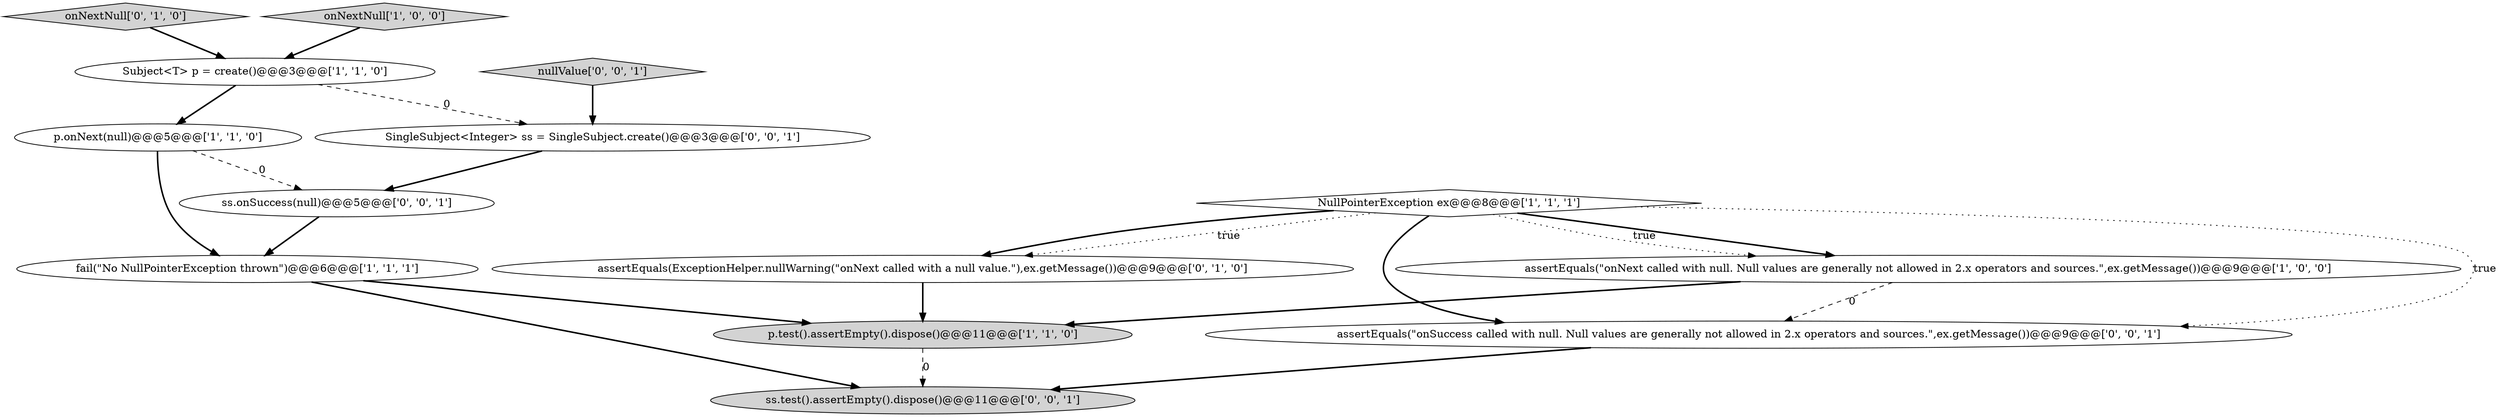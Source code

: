 digraph {
8 [style = filled, label = "onNextNull['0', '1', '0']", fillcolor = lightgray, shape = diamond image = "AAA0AAABBB2BBB"];
1 [style = filled, label = "p.test().assertEmpty().dispose()@@@11@@@['1', '1', '0']", fillcolor = lightgray, shape = ellipse image = "AAA0AAABBB1BBB"];
4 [style = filled, label = "NullPointerException ex@@@8@@@['1', '1', '1']", fillcolor = white, shape = diamond image = "AAA0AAABBB1BBB"];
3 [style = filled, label = "fail(\"No NullPointerException thrown\")@@@6@@@['1', '1', '1']", fillcolor = white, shape = ellipse image = "AAA0AAABBB1BBB"];
11 [style = filled, label = "ss.onSuccess(null)@@@5@@@['0', '0', '1']", fillcolor = white, shape = ellipse image = "AAA0AAABBB3BBB"];
7 [style = filled, label = "assertEquals(ExceptionHelper.nullWarning(\"onNext called with a null value.\"),ex.getMessage())@@@9@@@['0', '1', '0']", fillcolor = white, shape = ellipse image = "AAA0AAABBB2BBB"];
5 [style = filled, label = "Subject<T> p = create()@@@3@@@['1', '1', '0']", fillcolor = white, shape = ellipse image = "AAA0AAABBB1BBB"];
12 [style = filled, label = "ss.test().assertEmpty().dispose()@@@11@@@['0', '0', '1']", fillcolor = lightgray, shape = ellipse image = "AAA0AAABBB3BBB"];
0 [style = filled, label = "p.onNext(null)@@@5@@@['1', '1', '0']", fillcolor = white, shape = ellipse image = "AAA0AAABBB1BBB"];
2 [style = filled, label = "onNextNull['1', '0', '0']", fillcolor = lightgray, shape = diamond image = "AAA0AAABBB1BBB"];
6 [style = filled, label = "assertEquals(\"onNext called with null. Null values are generally not allowed in 2.x operators and sources.\",ex.getMessage())@@@9@@@['1', '0', '0']", fillcolor = white, shape = ellipse image = "AAA0AAABBB1BBB"];
10 [style = filled, label = "assertEquals(\"onSuccess called with null. Null values are generally not allowed in 2.x operators and sources.\",ex.getMessage())@@@9@@@['0', '0', '1']", fillcolor = white, shape = ellipse image = "AAA0AAABBB3BBB"];
9 [style = filled, label = "nullValue['0', '0', '1']", fillcolor = lightgray, shape = diamond image = "AAA0AAABBB3BBB"];
13 [style = filled, label = "SingleSubject<Integer> ss = SingleSubject.create()@@@3@@@['0', '0', '1']", fillcolor = white, shape = ellipse image = "AAA0AAABBB3BBB"];
11->3 [style = bold, label=""];
4->6 [style = bold, label=""];
5->13 [style = dashed, label="0"];
4->7 [style = bold, label=""];
8->5 [style = bold, label=""];
2->5 [style = bold, label=""];
4->7 [style = dotted, label="true"];
4->10 [style = dotted, label="true"];
9->13 [style = bold, label=""];
0->3 [style = bold, label=""];
3->1 [style = bold, label=""];
10->12 [style = bold, label=""];
5->0 [style = bold, label=""];
13->11 [style = bold, label=""];
0->11 [style = dashed, label="0"];
3->12 [style = bold, label=""];
1->12 [style = dashed, label="0"];
4->10 [style = bold, label=""];
7->1 [style = bold, label=""];
6->10 [style = dashed, label="0"];
4->6 [style = dotted, label="true"];
6->1 [style = bold, label=""];
}
